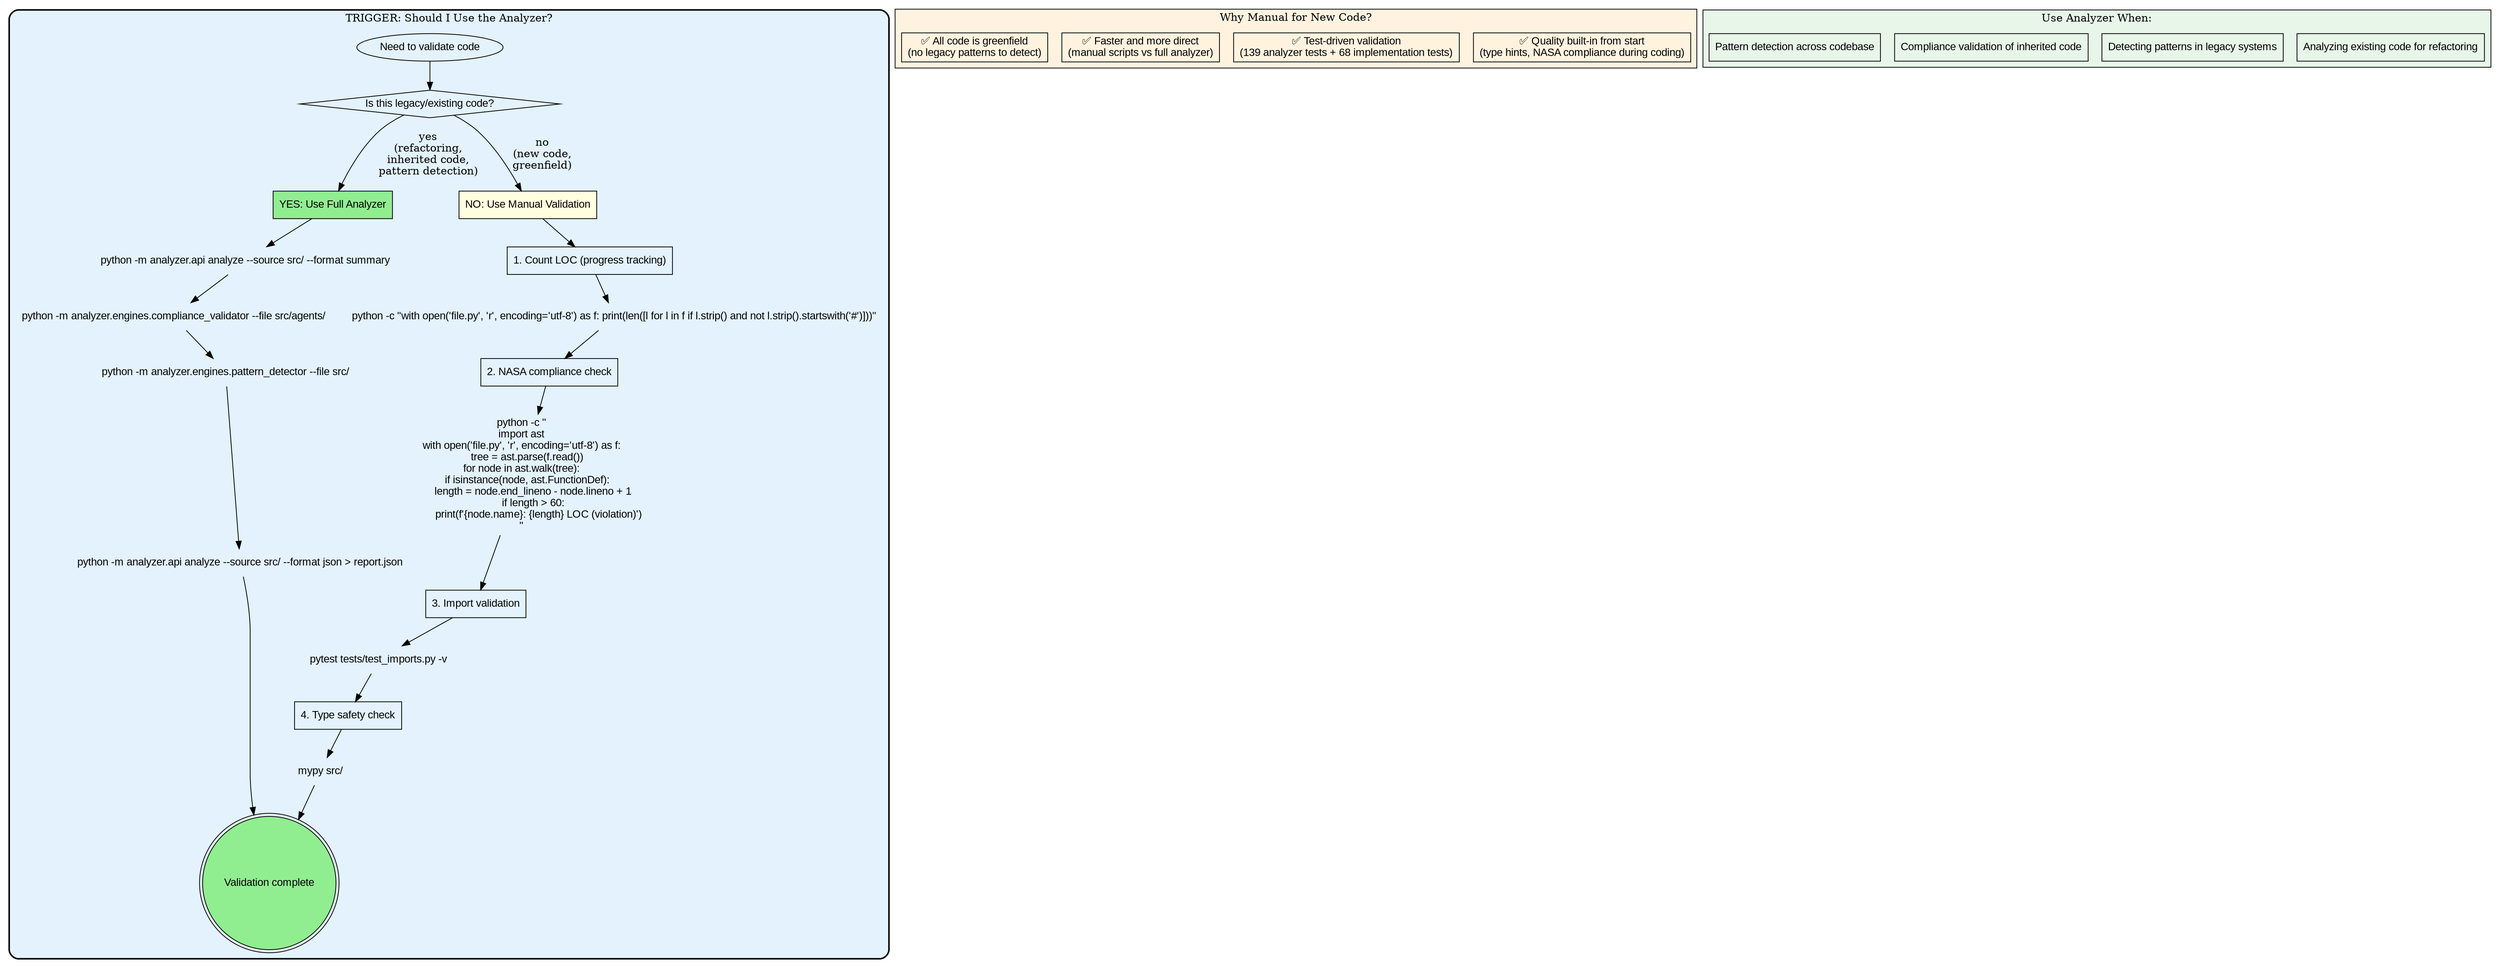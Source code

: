 digraph ANALYZER_USAGE_DECISION {
    // TRIGGER: Deciding whether to use Analyzer for code validation
    // USE WHEN:
    //   - Need to validate code quality
    //   - Considering manual validation vs Analyzer
    //   - Want NASA compliance check
    //   - Pattern detection needed

    rankdir=TB;
    node [fontname="Arial"];

    subgraph cluster_analyzer_decision {
        label="TRIGGER: Should I Use the Analyzer?";
        style="rounded,bold";
        bgcolor="#e3f2fd";

        // Entry
        "Need to validate code" [shape=ellipse];

        // Primary decision
        "Is this legacy/existing code?" [shape=diamond];

        // Legacy code path (USE ANALYZER)
        "YES: Use Full Analyzer" [shape=box, style=filled, fillcolor=lightgreen];
        "python -m analyzer.api analyze --source src/ --format summary" [shape=plaintext];
        "python -m analyzer.engines.compliance_validator --file src/agents/" [shape=plaintext];
        "python -m analyzer.engines.pattern_detector --file src/" [shape=plaintext];
        "python -m analyzer.api analyze --source src/ --format json > report.json" [shape=plaintext];

        // New code path (MANUAL VALIDATION)
        "NO: Use Manual Validation" [shape=box, style=filled, fillcolor=lightyellow];

        // Manual validation steps
        "1. Count LOC (progress tracking)" [shape=box];
        "python -c \"with open('file.py', 'r', encoding='utf-8') as f: print(len([l for l in f if l.strip() and not l.strip().startswith('#')]))\"" [shape=plaintext];

        "2. NASA compliance check" [shape=box];
        "python -c \"\nimport ast\nwith open('file.py', 'r', encoding='utf-8') as f:\n    tree = ast.parse(f.read())\nfor node in ast.walk(tree):\n    if isinstance(node, ast.FunctionDef):\n        length = node.end_lineno - node.lineno + 1\n        if length > 60:\n            print(f'{node.name}: {length} LOC (violation)')\n\"" [shape=plaintext];

        "3. Import validation" [shape=box];
        "pytest tests/test_imports.py -v" [shape=plaintext];

        "4. Type safety check" [shape=box];
        "mypy src/" [shape=plaintext];

        "Validation complete" [shape=doublecircle, style=filled, fillcolor=lightgreen];

        // Flow - Legacy code
        "Need to validate code" -> "Is this legacy/existing code?";
        "Is this legacy/existing code?" -> "YES: Use Full Analyzer" [label="yes\n(refactoring,\ninherited code,\npattern detection)"];

        "YES: Use Full Analyzer" -> "python -m analyzer.api analyze --source src/ --format summary";
        "python -m analyzer.api analyze --source src/ --format summary" -> "python -m analyzer.engines.compliance_validator --file src/agents/";
        "python -m analyzer.engines.compliance_validator --file src/agents/" -> "python -m analyzer.engines.pattern_detector --file src/";
        "python -m analyzer.engines.pattern_detector --file src/" -> "python -m analyzer.api analyze --source src/ --format json > report.json";
        "python -m analyzer.api analyze --source src/ --format json > report.json" -> "Validation complete";

        // Flow - New code
        "Is this legacy/existing code?" -> "NO: Use Manual Validation" [label="no\n(new code,\ngreenfield)"];

        "NO: Use Manual Validation" -> "1. Count LOC (progress tracking)";
        "1. Count LOC (progress tracking)" -> "python -c \"with open('file.py', 'r', encoding='utf-8') as f: print(len([l for l in f if l.strip() and not l.strip().startswith('#')]))\"";
        "python -c \"with open('file.py', 'r', encoding='utf-8') as f: print(len([l for l in f if l.strip() and not l.strip().startswith('#')]))\"" -> "2. NASA compliance check";

        "2. NASA compliance check" -> "python -c \"\nimport ast\nwith open('file.py', 'r', encoding='utf-8') as f:\n    tree = ast.parse(f.read())\nfor node in ast.walk(tree):\n    if isinstance(node, ast.FunctionDef):\n        length = node.end_lineno - node.lineno + 1\n        if length > 60:\n            print(f'{node.name}: {length} LOC (violation)')\n\"";
        "python -c \"\nimport ast\nwith open('file.py', 'r', encoding='utf-8') as f:\n    tree = ast.parse(f.read())\nfor node in ast.walk(tree):\n    if isinstance(node, ast.FunctionDef):\n        length = node.end_lineno - node.lineno + 1\n        if length > 60:\n            print(f'{node.name}: {length} LOC (violation)')\n\"" -> "3. Import validation";

        "3. Import validation" -> "pytest tests/test_imports.py -v";
        "pytest tests/test_imports.py -v" -> "4. Type safety check";

        "4. Type safety check" -> "mypy src/";
        "mypy src/" -> "Validation complete";
    }

    // Decision rationale
    subgraph cluster_rationale {
        label="Why Manual for New Code?";
        bgcolor="#fff3e0";

        "✅ Quality built-in from start\n(type hints, NASA compliance during coding)" [shape=box];
        "✅ Test-driven validation\n(139 analyzer tests + 68 implementation tests)" [shape=box];
        "✅ Faster and more direct\n(manual scripts vs full analyzer)" [shape=box];
        "✅ All code is greenfield\n(no legacy patterns to detect)" [shape=box];
    }

    // Analyzer use cases
    subgraph cluster_analyzer_use_cases {
        label="Use Analyzer When:";
        bgcolor="#e8f5e9";

        "Analyzing existing code for refactoring" [shape=box];
        "Detecting patterns in legacy systems" [shape=box];
        "Compliance validation of inherited code" [shape=box];
        "Pattern detection across codebase" [shape=box];
    }
}
